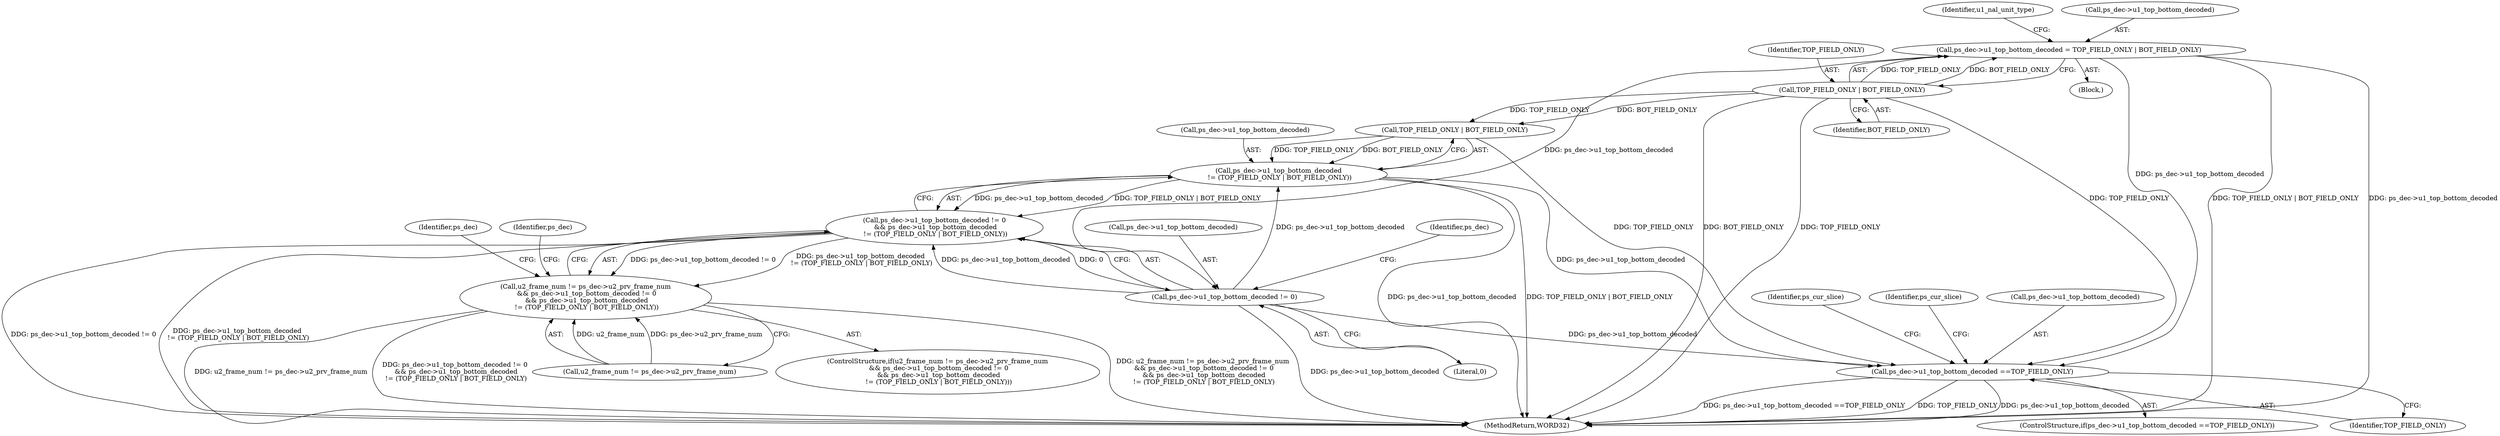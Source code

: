 digraph "0_Android_0b23c81c3dd9ec38f7e6806a3955fed1925541a0_2@pointer" {
"1000686" [label="(Call,ps_dec->u1_top_bottom_decoded = TOP_FIELD_ONLY | BOT_FIELD_ONLY)"];
"1000690" [label="(Call,TOP_FIELD_ONLY | BOT_FIELD_ONLY)"];
"1000946" [label="(Call,ps_dec->u1_top_bottom_decoded != 0)"];
"1000945" [label="(Call,ps_dec->u1_top_bottom_decoded != 0\n && ps_dec->u1_top_bottom_decoded\n != (TOP_FIELD_ONLY | BOT_FIELD_ONLY))"];
"1000939" [label="(Call,u2_frame_num != ps_dec->u2_prv_frame_num\n && ps_dec->u1_top_bottom_decoded != 0\n && ps_dec->u1_top_bottom_decoded\n != (TOP_FIELD_ONLY | BOT_FIELD_ONLY))"];
"1000951" [label="(Call,ps_dec->u1_top_bottom_decoded\n != (TOP_FIELD_ONLY | BOT_FIELD_ONLY))"];
"1000978" [label="(Call,ps_dec->u1_top_bottom_decoded ==TOP_FIELD_ONLY)"];
"1002589" [label="(MethodReturn,WORD32)"];
"1000939" [label="(Call,u2_frame_num != ps_dec->u2_prv_frame_num\n && ps_dec->u1_top_bottom_decoded != 0\n && ps_dec->u1_top_bottom_decoded\n != (TOP_FIELD_ONLY | BOT_FIELD_ONLY))"];
"1000685" [label="(Block,)"];
"1000690" [label="(Call,TOP_FIELD_ONLY | BOT_FIELD_ONLY)"];
"1000950" [label="(Literal,0)"];
"1000978" [label="(Call,ps_dec->u1_top_bottom_decoded ==TOP_FIELD_ONLY)"];
"1000692" [label="(Identifier,BOT_FIELD_ONLY)"];
"1000982" [label="(Identifier,TOP_FIELD_ONLY)"];
"1000938" [label="(ControlStructure,if(u2_frame_num != ps_dec->u2_prv_frame_num\n && ps_dec->u1_top_bottom_decoded != 0\n && ps_dec->u1_top_bottom_decoded\n != (TOP_FIELD_ONLY | BOT_FIELD_ONLY)))"];
"1000946" [label="(Call,ps_dec->u1_top_bottom_decoded != 0)"];
"1000985" [label="(Identifier,ps_cur_slice)"];
"1000686" [label="(Call,ps_dec->u1_top_bottom_decoded = TOP_FIELD_ONLY | BOT_FIELD_ONLY)"];
"1000961" [label="(Identifier,ps_dec)"];
"1000694" [label="(Identifier,u1_nal_unit_type)"];
"1000952" [label="(Call,ps_dec->u1_top_bottom_decoded)"];
"1000977" [label="(ControlStructure,if(ps_dec->u1_top_bottom_decoded ==TOP_FIELD_ONLY))"];
"1000691" [label="(Identifier,TOP_FIELD_ONLY)"];
"1000991" [label="(Identifier,ps_cur_slice)"];
"1000687" [label="(Call,ps_dec->u1_top_bottom_decoded)"];
"1001023" [label="(Identifier,ps_dec)"];
"1000945" [label="(Call,ps_dec->u1_top_bottom_decoded != 0\n && ps_dec->u1_top_bottom_decoded\n != (TOP_FIELD_ONLY | BOT_FIELD_ONLY))"];
"1000951" [label="(Call,ps_dec->u1_top_bottom_decoded\n != (TOP_FIELD_ONLY | BOT_FIELD_ONLY))"];
"1000955" [label="(Call,TOP_FIELD_ONLY | BOT_FIELD_ONLY)"];
"1000979" [label="(Call,ps_dec->u1_top_bottom_decoded)"];
"1000940" [label="(Call,u2_frame_num != ps_dec->u2_prv_frame_num)"];
"1000953" [label="(Identifier,ps_dec)"];
"1000947" [label="(Call,ps_dec->u1_top_bottom_decoded)"];
"1000686" -> "1000685"  [label="AST: "];
"1000686" -> "1000690"  [label="CFG: "];
"1000687" -> "1000686"  [label="AST: "];
"1000690" -> "1000686"  [label="AST: "];
"1000694" -> "1000686"  [label="CFG: "];
"1000686" -> "1002589"  [label="DDG: TOP_FIELD_ONLY | BOT_FIELD_ONLY"];
"1000686" -> "1002589"  [label="DDG: ps_dec->u1_top_bottom_decoded"];
"1000690" -> "1000686"  [label="DDG: TOP_FIELD_ONLY"];
"1000690" -> "1000686"  [label="DDG: BOT_FIELD_ONLY"];
"1000686" -> "1000946"  [label="DDG: ps_dec->u1_top_bottom_decoded"];
"1000686" -> "1000978"  [label="DDG: ps_dec->u1_top_bottom_decoded"];
"1000690" -> "1000692"  [label="CFG: "];
"1000691" -> "1000690"  [label="AST: "];
"1000692" -> "1000690"  [label="AST: "];
"1000690" -> "1002589"  [label="DDG: BOT_FIELD_ONLY"];
"1000690" -> "1002589"  [label="DDG: TOP_FIELD_ONLY"];
"1000690" -> "1000955"  [label="DDG: TOP_FIELD_ONLY"];
"1000690" -> "1000955"  [label="DDG: BOT_FIELD_ONLY"];
"1000690" -> "1000978"  [label="DDG: TOP_FIELD_ONLY"];
"1000946" -> "1000945"  [label="AST: "];
"1000946" -> "1000950"  [label="CFG: "];
"1000947" -> "1000946"  [label="AST: "];
"1000950" -> "1000946"  [label="AST: "];
"1000953" -> "1000946"  [label="CFG: "];
"1000945" -> "1000946"  [label="CFG: "];
"1000946" -> "1002589"  [label="DDG: ps_dec->u1_top_bottom_decoded"];
"1000946" -> "1000945"  [label="DDG: ps_dec->u1_top_bottom_decoded"];
"1000946" -> "1000945"  [label="DDG: 0"];
"1000946" -> "1000951"  [label="DDG: ps_dec->u1_top_bottom_decoded"];
"1000946" -> "1000978"  [label="DDG: ps_dec->u1_top_bottom_decoded"];
"1000945" -> "1000939"  [label="AST: "];
"1000945" -> "1000951"  [label="CFG: "];
"1000951" -> "1000945"  [label="AST: "];
"1000939" -> "1000945"  [label="CFG: "];
"1000945" -> "1002589"  [label="DDG: ps_dec->u1_top_bottom_decoded != 0"];
"1000945" -> "1002589"  [label="DDG: ps_dec->u1_top_bottom_decoded\n != (TOP_FIELD_ONLY | BOT_FIELD_ONLY)"];
"1000945" -> "1000939"  [label="DDG: ps_dec->u1_top_bottom_decoded != 0"];
"1000945" -> "1000939"  [label="DDG: ps_dec->u1_top_bottom_decoded\n != (TOP_FIELD_ONLY | BOT_FIELD_ONLY)"];
"1000951" -> "1000945"  [label="DDG: ps_dec->u1_top_bottom_decoded"];
"1000951" -> "1000945"  [label="DDG: TOP_FIELD_ONLY | BOT_FIELD_ONLY"];
"1000939" -> "1000938"  [label="AST: "];
"1000939" -> "1000940"  [label="CFG: "];
"1000940" -> "1000939"  [label="AST: "];
"1000961" -> "1000939"  [label="CFG: "];
"1001023" -> "1000939"  [label="CFG: "];
"1000939" -> "1002589"  [label="DDG: u2_frame_num != ps_dec->u2_prv_frame_num\n && ps_dec->u1_top_bottom_decoded != 0\n && ps_dec->u1_top_bottom_decoded\n != (TOP_FIELD_ONLY | BOT_FIELD_ONLY)"];
"1000939" -> "1002589"  [label="DDG: u2_frame_num != ps_dec->u2_prv_frame_num"];
"1000939" -> "1002589"  [label="DDG: ps_dec->u1_top_bottom_decoded != 0\n && ps_dec->u1_top_bottom_decoded\n != (TOP_FIELD_ONLY | BOT_FIELD_ONLY)"];
"1000940" -> "1000939"  [label="DDG: u2_frame_num"];
"1000940" -> "1000939"  [label="DDG: ps_dec->u2_prv_frame_num"];
"1000951" -> "1000955"  [label="CFG: "];
"1000952" -> "1000951"  [label="AST: "];
"1000955" -> "1000951"  [label="AST: "];
"1000951" -> "1002589"  [label="DDG: ps_dec->u1_top_bottom_decoded"];
"1000951" -> "1002589"  [label="DDG: TOP_FIELD_ONLY | BOT_FIELD_ONLY"];
"1000955" -> "1000951"  [label="DDG: TOP_FIELD_ONLY"];
"1000955" -> "1000951"  [label="DDG: BOT_FIELD_ONLY"];
"1000951" -> "1000978"  [label="DDG: ps_dec->u1_top_bottom_decoded"];
"1000978" -> "1000977"  [label="AST: "];
"1000978" -> "1000982"  [label="CFG: "];
"1000979" -> "1000978"  [label="AST: "];
"1000982" -> "1000978"  [label="AST: "];
"1000985" -> "1000978"  [label="CFG: "];
"1000991" -> "1000978"  [label="CFG: "];
"1000978" -> "1002589"  [label="DDG: TOP_FIELD_ONLY"];
"1000978" -> "1002589"  [label="DDG: ps_dec->u1_top_bottom_decoded"];
"1000978" -> "1002589"  [label="DDG: ps_dec->u1_top_bottom_decoded ==TOP_FIELD_ONLY"];
"1000955" -> "1000978"  [label="DDG: TOP_FIELD_ONLY"];
}
